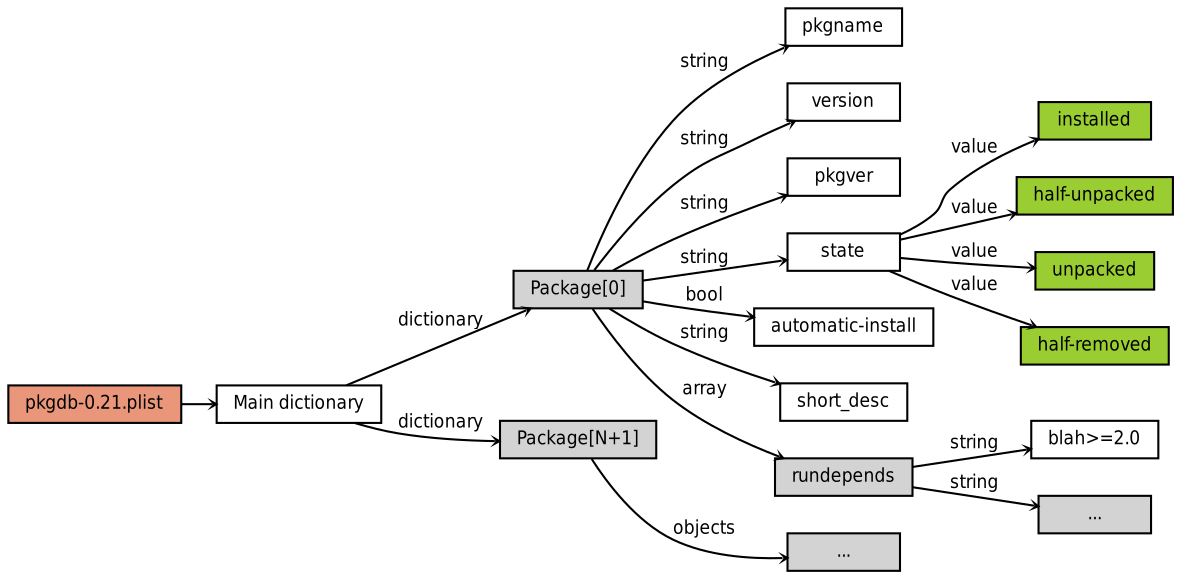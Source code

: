 digraph pkgdb_dictionary {
	graph [rankdir=LR,rank=same,ranksep=".10"];
	edge [arrowhead="vee",arrowsize="0.2",fontname="DejaVuSansCondensed",fontsize="9"];
	node [height=".1",shape=box,fontname="DejaVuSansCondensed",fontsize="9"];
	pkgdb_plist -> main;
	pkgdb_plist [style=filled,fillcolor="darksalmon",label="pkgdb-0.21.plist"];
	main [label="Main dictionary"];
	main -> pkgdict [label="dictionary"];
	main -> pkgdict2 [label="dictionary"];
	pkgdict [style=filled,label="Package[0]"];
	pkgdict2 [style=filled,label="Package[N+1]"];
	pkgdict2 -> pkgdict2_objs [label="objects"];
	pkgdict2_objs [style=filled,label="..."];
	pkgdict -> pkgname [label="string"];
	pkgdict -> version [label="string"];
	pkgdict -> pkgver [label="string"];
	pkgdict -> state [label="string"];
	state -> state_inst [label="value"];
	state -> state_hfuned [label="value"];
	state -> state_unpack [label="value"];
	state -> state_hfrmed [label="value"];
	state_inst [style=filled,fillcolor="yellowgreen",label="installed"];
	state_hfuned [style=filled,fillcolor="yellowgreen",label="half-unpacked"];
	state_unpack [style=filled,fillcolor="yellowgreen",label="unpacked"];
	state_hfrmed [style=filled,fillcolor="yellowgreen",label="half-removed"];
	pkgdict -> automatic [label="bool"];
	automatic [label="automatic-install"];
	pkgdict -> short_desc [label="string"]
	pkgdict -> rundepends [label="array"];
	rundepends [style=filled];
	rundepends -> rundep1 [label="string"];
	rundepends -> rundep2 [style=filled,label="string"];
	rundep1 [label="blah>=2.0"];
	rundep2 [style=filled,label="..."];
}
